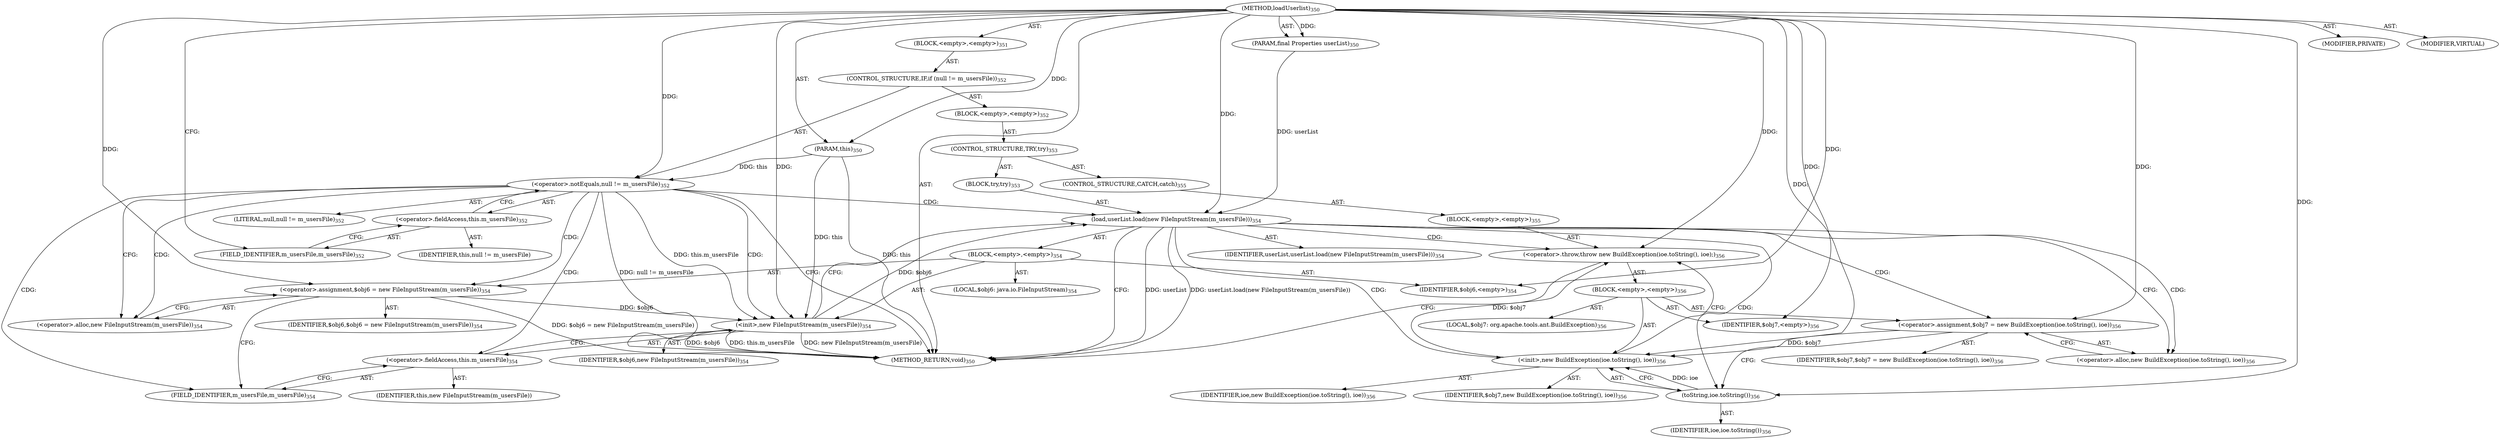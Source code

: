 digraph "loadUserlist" {  
"111669149706" [label = <(METHOD,loadUserlist)<SUB>350</SUB>> ]
"115964117011" [label = <(PARAM,this)<SUB>350</SUB>> ]
"115964117012" [label = <(PARAM,final Properties userList)<SUB>350</SUB>> ]
"25769803807" [label = <(BLOCK,&lt;empty&gt;,&lt;empty&gt;)<SUB>351</SUB>> ]
"47244640271" [label = <(CONTROL_STRUCTURE,IF,if (null != m_usersFile))<SUB>352</SUB>> ]
"30064771238" [label = <(&lt;operator&gt;.notEquals,null != m_usersFile)<SUB>352</SUB>> ]
"90194313235" [label = <(LITERAL,null,null != m_usersFile)<SUB>352</SUB>> ]
"30064771239" [label = <(&lt;operator&gt;.fieldAccess,this.m_usersFile)<SUB>352</SUB>> ]
"68719476876" [label = <(IDENTIFIER,this,null != m_usersFile)> ]
"55834574874" [label = <(FIELD_IDENTIFIER,m_usersFile,m_usersFile)<SUB>352</SUB>> ]
"25769803808" [label = <(BLOCK,&lt;empty&gt;,&lt;empty&gt;)<SUB>352</SUB>> ]
"47244640272" [label = <(CONTROL_STRUCTURE,TRY,try)<SUB>353</SUB>> ]
"25769803809" [label = <(BLOCK,try,try)<SUB>353</SUB>> ]
"30064771240" [label = <(load,userList.load(new FileInputStream(m_usersFile)))<SUB>354</SUB>> ]
"68719476877" [label = <(IDENTIFIER,userList,userList.load(new FileInputStream(m_usersFile)))<SUB>354</SUB>> ]
"25769803810" [label = <(BLOCK,&lt;empty&gt;,&lt;empty&gt;)<SUB>354</SUB>> ]
"94489280541" [label = <(LOCAL,$obj6: java.io.FileInputStream)<SUB>354</SUB>> ]
"30064771241" [label = <(&lt;operator&gt;.assignment,$obj6 = new FileInputStream(m_usersFile))<SUB>354</SUB>> ]
"68719476878" [label = <(IDENTIFIER,$obj6,$obj6 = new FileInputStream(m_usersFile))<SUB>354</SUB>> ]
"30064771242" [label = <(&lt;operator&gt;.alloc,new FileInputStream(m_usersFile))<SUB>354</SUB>> ]
"30064771243" [label = <(&lt;init&gt;,new FileInputStream(m_usersFile))<SUB>354</SUB>> ]
"68719476879" [label = <(IDENTIFIER,$obj6,new FileInputStream(m_usersFile))<SUB>354</SUB>> ]
"30064771244" [label = <(&lt;operator&gt;.fieldAccess,this.m_usersFile)<SUB>354</SUB>> ]
"68719476880" [label = <(IDENTIFIER,this,new FileInputStream(m_usersFile))> ]
"55834574875" [label = <(FIELD_IDENTIFIER,m_usersFile,m_usersFile)<SUB>354</SUB>> ]
"68719476881" [label = <(IDENTIFIER,$obj6,&lt;empty&gt;)<SUB>354</SUB>> ]
"47244640273" [label = <(CONTROL_STRUCTURE,CATCH,catch)<SUB>355</SUB>> ]
"25769803811" [label = <(BLOCK,&lt;empty&gt;,&lt;empty&gt;)<SUB>355</SUB>> ]
"30064771245" [label = <(&lt;operator&gt;.throw,throw new BuildException(ioe.toString(), ioe);)<SUB>356</SUB>> ]
"25769803812" [label = <(BLOCK,&lt;empty&gt;,&lt;empty&gt;)<SUB>356</SUB>> ]
"94489280542" [label = <(LOCAL,$obj7: org.apache.tools.ant.BuildException)<SUB>356</SUB>> ]
"30064771246" [label = <(&lt;operator&gt;.assignment,$obj7 = new BuildException(ioe.toString(), ioe))<SUB>356</SUB>> ]
"68719476882" [label = <(IDENTIFIER,$obj7,$obj7 = new BuildException(ioe.toString(), ioe))<SUB>356</SUB>> ]
"30064771247" [label = <(&lt;operator&gt;.alloc,new BuildException(ioe.toString(), ioe))<SUB>356</SUB>> ]
"30064771248" [label = <(&lt;init&gt;,new BuildException(ioe.toString(), ioe))<SUB>356</SUB>> ]
"68719476883" [label = <(IDENTIFIER,$obj7,new BuildException(ioe.toString(), ioe))<SUB>356</SUB>> ]
"30064771249" [label = <(toString,ioe.toString())<SUB>356</SUB>> ]
"68719476884" [label = <(IDENTIFIER,ioe,ioe.toString())<SUB>356</SUB>> ]
"68719476885" [label = <(IDENTIFIER,ioe,new BuildException(ioe.toString(), ioe))<SUB>356</SUB>> ]
"68719476886" [label = <(IDENTIFIER,$obj7,&lt;empty&gt;)<SUB>356</SUB>> ]
"133143986203" [label = <(MODIFIER,PRIVATE)> ]
"133143986204" [label = <(MODIFIER,VIRTUAL)> ]
"128849018890" [label = <(METHOD_RETURN,void)<SUB>350</SUB>> ]
  "111669149706" -> "115964117011"  [ label = "AST: "] 
  "111669149706" -> "115964117012"  [ label = "AST: "] 
  "111669149706" -> "25769803807"  [ label = "AST: "] 
  "111669149706" -> "133143986203"  [ label = "AST: "] 
  "111669149706" -> "133143986204"  [ label = "AST: "] 
  "111669149706" -> "128849018890"  [ label = "AST: "] 
  "25769803807" -> "47244640271"  [ label = "AST: "] 
  "47244640271" -> "30064771238"  [ label = "AST: "] 
  "47244640271" -> "25769803808"  [ label = "AST: "] 
  "30064771238" -> "90194313235"  [ label = "AST: "] 
  "30064771238" -> "30064771239"  [ label = "AST: "] 
  "30064771239" -> "68719476876"  [ label = "AST: "] 
  "30064771239" -> "55834574874"  [ label = "AST: "] 
  "25769803808" -> "47244640272"  [ label = "AST: "] 
  "47244640272" -> "25769803809"  [ label = "AST: "] 
  "47244640272" -> "47244640273"  [ label = "AST: "] 
  "25769803809" -> "30064771240"  [ label = "AST: "] 
  "30064771240" -> "68719476877"  [ label = "AST: "] 
  "30064771240" -> "25769803810"  [ label = "AST: "] 
  "25769803810" -> "94489280541"  [ label = "AST: "] 
  "25769803810" -> "30064771241"  [ label = "AST: "] 
  "25769803810" -> "30064771243"  [ label = "AST: "] 
  "25769803810" -> "68719476881"  [ label = "AST: "] 
  "30064771241" -> "68719476878"  [ label = "AST: "] 
  "30064771241" -> "30064771242"  [ label = "AST: "] 
  "30064771243" -> "68719476879"  [ label = "AST: "] 
  "30064771243" -> "30064771244"  [ label = "AST: "] 
  "30064771244" -> "68719476880"  [ label = "AST: "] 
  "30064771244" -> "55834574875"  [ label = "AST: "] 
  "47244640273" -> "25769803811"  [ label = "AST: "] 
  "25769803811" -> "30064771245"  [ label = "AST: "] 
  "30064771245" -> "25769803812"  [ label = "AST: "] 
  "25769803812" -> "94489280542"  [ label = "AST: "] 
  "25769803812" -> "30064771246"  [ label = "AST: "] 
  "25769803812" -> "30064771248"  [ label = "AST: "] 
  "25769803812" -> "68719476886"  [ label = "AST: "] 
  "30064771246" -> "68719476882"  [ label = "AST: "] 
  "30064771246" -> "30064771247"  [ label = "AST: "] 
  "30064771248" -> "68719476883"  [ label = "AST: "] 
  "30064771248" -> "30064771249"  [ label = "AST: "] 
  "30064771248" -> "68719476885"  [ label = "AST: "] 
  "30064771249" -> "68719476884"  [ label = "AST: "] 
  "30064771238" -> "128849018890"  [ label = "CFG: "] 
  "30064771238" -> "30064771242"  [ label = "CFG: "] 
  "30064771239" -> "30064771238"  [ label = "CFG: "] 
  "55834574874" -> "30064771239"  [ label = "CFG: "] 
  "30064771240" -> "128849018890"  [ label = "CFG: "] 
  "30064771240" -> "30064771247"  [ label = "CFG: "] 
  "30064771245" -> "128849018890"  [ label = "CFG: "] 
  "30064771241" -> "55834574875"  [ label = "CFG: "] 
  "30064771243" -> "30064771240"  [ label = "CFG: "] 
  "30064771242" -> "30064771241"  [ label = "CFG: "] 
  "30064771244" -> "30064771243"  [ label = "CFG: "] 
  "30064771246" -> "30064771249"  [ label = "CFG: "] 
  "30064771248" -> "30064771245"  [ label = "CFG: "] 
  "55834574875" -> "30064771244"  [ label = "CFG: "] 
  "30064771247" -> "30064771246"  [ label = "CFG: "] 
  "30064771249" -> "30064771248"  [ label = "CFG: "] 
  "111669149706" -> "55834574874"  [ label = "CFG: "] 
  "115964117011" -> "128849018890"  [ label = "DDG: this"] 
  "30064771238" -> "128849018890"  [ label = "DDG: null != m_usersFile"] 
  "30064771240" -> "128849018890"  [ label = "DDG: userList"] 
  "30064771241" -> "128849018890"  [ label = "DDG: $obj6 = new FileInputStream(m_usersFile)"] 
  "30064771243" -> "128849018890"  [ label = "DDG: $obj6"] 
  "30064771243" -> "128849018890"  [ label = "DDG: this.m_usersFile"] 
  "30064771243" -> "128849018890"  [ label = "DDG: new FileInputStream(m_usersFile)"] 
  "30064771240" -> "128849018890"  [ label = "DDG: userList.load(new FileInputStream(m_usersFile))"] 
  "111669149706" -> "115964117011"  [ label = "DDG: "] 
  "111669149706" -> "115964117012"  [ label = "DDG: "] 
  "111669149706" -> "30064771238"  [ label = "DDG: "] 
  "115964117011" -> "30064771238"  [ label = "DDG: this"] 
  "115964117012" -> "30064771240"  [ label = "DDG: userList"] 
  "111669149706" -> "30064771240"  [ label = "DDG: "] 
  "30064771243" -> "30064771240"  [ label = "DDG: $obj6"] 
  "111669149706" -> "30064771241"  [ label = "DDG: "] 
  "111669149706" -> "68719476881"  [ label = "DDG: "] 
  "30064771248" -> "30064771245"  [ label = "DDG: $obj7"] 
  "111669149706" -> "30064771245"  [ label = "DDG: "] 
  "30064771241" -> "30064771243"  [ label = "DDG: $obj6"] 
  "111669149706" -> "30064771243"  [ label = "DDG: "] 
  "115964117011" -> "30064771243"  [ label = "DDG: this"] 
  "30064771238" -> "30064771243"  [ label = "DDG: this.m_usersFile"] 
  "111669149706" -> "30064771246"  [ label = "DDG: "] 
  "111669149706" -> "68719476886"  [ label = "DDG: "] 
  "30064771246" -> "30064771248"  [ label = "DDG: $obj7"] 
  "111669149706" -> "30064771248"  [ label = "DDG: "] 
  "30064771249" -> "30064771248"  [ label = "DDG: ioe"] 
  "111669149706" -> "30064771249"  [ label = "DDG: "] 
  "30064771238" -> "55834574875"  [ label = "CDG: "] 
  "30064771238" -> "30064771244"  [ label = "CDG: "] 
  "30064771238" -> "30064771240"  [ label = "CDG: "] 
  "30064771238" -> "30064771241"  [ label = "CDG: "] 
  "30064771238" -> "30064771242"  [ label = "CDG: "] 
  "30064771238" -> "30064771243"  [ label = "CDG: "] 
  "30064771240" -> "30064771245"  [ label = "CDG: "] 
  "30064771240" -> "30064771246"  [ label = "CDG: "] 
  "30064771240" -> "30064771247"  [ label = "CDG: "] 
  "30064771240" -> "30064771248"  [ label = "CDG: "] 
  "30064771240" -> "30064771249"  [ label = "CDG: "] 
}
